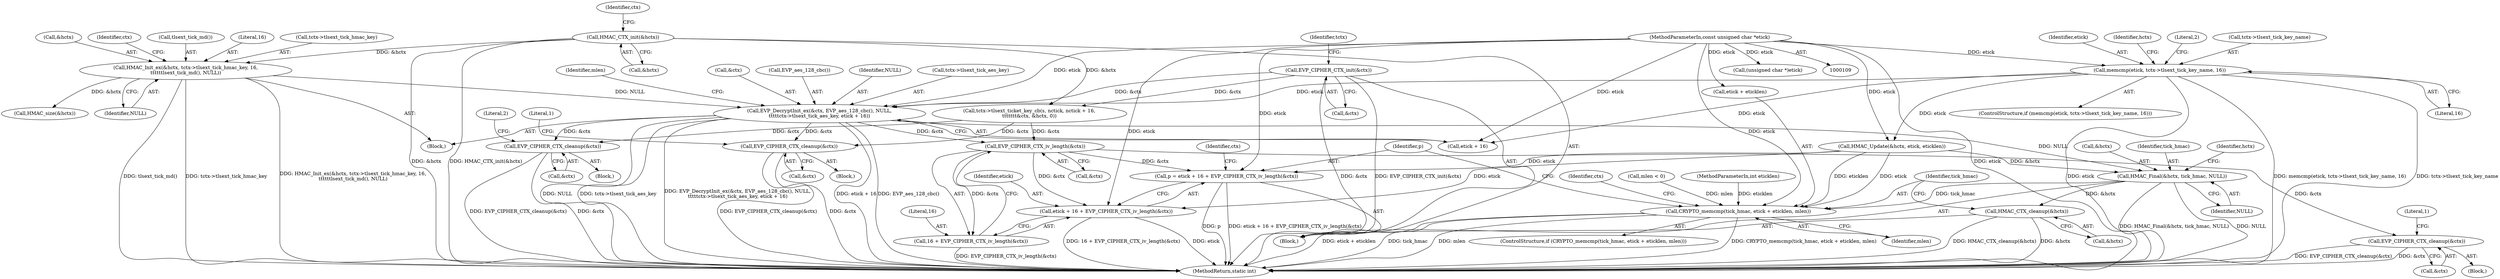 digraph "0_openssl_7fd4ce6a997be5f5c9e744ac527725c2850de203@API" {
"1000212" [label="(Call,EVP_DecryptInit_ex(&ctx, EVP_aes_128_cbc(), NULL,\n\t\t\t\ttctx->tlsext_tick_aes_key, etick + 16))"];
"1000144" [label="(Call,EVP_CIPHER_CTX_init(&ctx))"];
"1000203" [label="(Call,HMAC_Init_ex(&hctx, tctx->tlsext_tick_hmac_key, 16,\n\t\t\t\t\ttlsext_tick_md(), NULL))"];
"1000141" [label="(Call,HMAC_CTX_init(&hctx))"];
"1000195" [label="(Call,memcmp(etick, tctx->tlsext_tick_key_name, 16))"];
"1000111" [label="(MethodParameterIn,const unsigned char *etick)"];
"1000233" [label="(Call,EVP_CIPHER_CTX_cleanup(&ctx))"];
"1000247" [label="(Call,HMAC_Final(&hctx, tick_hmac, NULL))"];
"1000252" [label="(Call,HMAC_CTX_cleanup(&hctx))"];
"1000256" [label="(Call,CRYPTO_memcmp(tick_hmac, etick + eticklen, mlen))"];
"1000263" [label="(Call,EVP_CIPHER_CTX_cleanup(&ctx))"];
"1000274" [label="(Call,EVP_CIPHER_CTX_iv_length(&ctx))"];
"1000268" [label="(Call,p = etick + 16 + EVP_CIPHER_CTX_iv_length(&ctx))"];
"1000270" [label="(Call,etick + 16 + EVP_CIPHER_CTX_iv_length(&ctx))"];
"1000272" [label="(Call,16 + EVP_CIPHER_CTX_iv_length(&ctx))"];
"1000278" [label="(Call,EVP_CIPHER_CTX_cleanup(&ctx))"];
"1000268" [label="(Call,p = etick + 16 + EVP_CIPHER_CTX_iv_length(&ctx))"];
"1000270" [label="(Call,etick + 16 + EVP_CIPHER_CTX_iv_length(&ctx))"];
"1000256" [label="(Call,CRYPTO_memcmp(tick_hmac, etick + eticklen, mlen))"];
"1000146" [label="(Identifier,ctx)"];
"1000203" [label="(Call,HMAC_Init_ex(&hctx, tctx->tlsext_tick_hmac_key, 16,\n\t\t\t\t\ttlsext_tick_md(), NULL))"];
"1000145" [label="(Call,&ctx)"];
"1000242" [label="(Call,HMAC_Update(&hctx, etick, eticklen))"];
"1000283" [label="(Literal,1)"];
"1000277" [label="(Block,)"];
"1000142" [label="(Call,&hctx)"];
"1000232" [label="(Block,)"];
"1000209" [label="(Literal,16)"];
"1000193" [label="(Block,)"];
"1000278" [label="(Call,EVP_CIPHER_CTX_cleanup(&ctx))"];
"1000212" [label="(Call,EVP_DecryptInit_ex(&ctx, EVP_aes_128_cbc(), NULL,\n\t\t\t\ttctx->tlsext_tick_aes_key, etick + 16))"];
"1000161" [label="(Call,tctx->tlsext_ticket_key_cb(s, nctick, nctick + 16,\n\t\t\t\t\t\t\t&ctx, &hctx, 0))"];
"1000224" [label="(Identifier,mlen)"];
"1000265" [label="(Identifier,ctx)"];
"1000233" [label="(Call,EVP_CIPHER_CTX_cleanup(&ctx))"];
"1000257" [label="(Identifier,tick_hmac)"];
"1000258" [label="(Call,etick + eticklen)"];
"1000234" [label="(Call,&ctx)"];
"1000155" [label="(Call,(unsigned char *)etick)"];
"1000206" [label="(Call,tctx->tlsext_tick_hmac_key)"];
"1000247" [label="(Call,HMAC_Final(&hctx, tick_hmac, NULL))"];
"1000197" [label="(Call,tctx->tlsext_tick_key_name)"];
"1000248" [label="(Call,&hctx)"];
"1000204" [label="(Call,&hctx)"];
"1000250" [label="(Identifier,tick_hmac)"];
"1000144" [label="(Call,EVP_CIPHER_CTX_init(&ctx))"];
"1000269" [label="(Identifier,p)"];
"1000271" [label="(Identifier,etick)"];
"1000275" [label="(Call,&ctx)"];
"1000273" [label="(Literal,16)"];
"1000261" [label="(Identifier,mlen)"];
"1000116" [label="(Block,)"];
"1000194" [label="(ControlStructure,if (memcmp(etick, tctx->tlsext_tick_key_name, 16)))"];
"1000253" [label="(Call,&hctx)"];
"1000359" [label="(MethodReturn,static int)"];
"1000111" [label="(MethodParameterIn,const unsigned char *etick)"];
"1000214" [label="(Identifier,ctx)"];
"1000252" [label="(Call,HMAC_CTX_cleanup(&hctx))"];
"1000195" [label="(Call,memcmp(etick, tctx->tlsext_tick_key_name, 16))"];
"1000255" [label="(ControlStructure,if (CRYPTO_memcmp(tick_hmac, etick + eticklen, mlen)))"];
"1000196" [label="(Identifier,etick)"];
"1000220" [label="(Call,etick + 16)"];
"1000263" [label="(Call,EVP_CIPHER_CTX_cleanup(&ctx))"];
"1000225" [label="(Call,HMAC_size(&hctx))"];
"1000229" [label="(Call,mlen < 0)"];
"1000254" [label="(Identifier,hctx)"];
"1000112" [label="(MethodParameterIn,int eticklen)"];
"1000267" [label="(Literal,2)"];
"1000211" [label="(Identifier,NULL)"];
"1000274" [label="(Call,EVP_CIPHER_CTX_iv_length(&ctx))"];
"1000238" [label="(Literal,1)"];
"1000213" [label="(Call,&ctx)"];
"1000215" [label="(Call,EVP_aes_128_cbc())"];
"1000149" [label="(Identifier,tctx)"];
"1000251" [label="(Identifier,NULL)"];
"1000216" [label="(Identifier,NULL)"];
"1000205" [label="(Identifier,hctx)"];
"1000141" [label="(Call,HMAC_CTX_init(&hctx))"];
"1000264" [label="(Call,&ctx)"];
"1000272" [label="(Call,16 + EVP_CIPHER_CTX_iv_length(&ctx))"];
"1000202" [label="(Literal,2)"];
"1000280" [label="(Identifier,ctx)"];
"1000279" [label="(Call,&ctx)"];
"1000200" [label="(Literal,16)"];
"1000262" [label="(Block,)"];
"1000210" [label="(Call,tlsext_tick_md())"];
"1000217" [label="(Call,tctx->tlsext_tick_aes_key)"];
"1000212" -> "1000193"  [label="AST: "];
"1000212" -> "1000220"  [label="CFG: "];
"1000213" -> "1000212"  [label="AST: "];
"1000215" -> "1000212"  [label="AST: "];
"1000216" -> "1000212"  [label="AST: "];
"1000217" -> "1000212"  [label="AST: "];
"1000220" -> "1000212"  [label="AST: "];
"1000224" -> "1000212"  [label="CFG: "];
"1000212" -> "1000359"  [label="DDG: NULL"];
"1000212" -> "1000359"  [label="DDG: tctx->tlsext_tick_aes_key"];
"1000212" -> "1000359"  [label="DDG: EVP_DecryptInit_ex(&ctx, EVP_aes_128_cbc(), NULL,\n\t\t\t\ttctx->tlsext_tick_aes_key, etick + 16)"];
"1000212" -> "1000359"  [label="DDG: etick + 16"];
"1000212" -> "1000359"  [label="DDG: EVP_aes_128_cbc()"];
"1000144" -> "1000212"  [label="DDG: &ctx"];
"1000203" -> "1000212"  [label="DDG: NULL"];
"1000195" -> "1000212"  [label="DDG: etick"];
"1000111" -> "1000212"  [label="DDG: etick"];
"1000212" -> "1000233"  [label="DDG: &ctx"];
"1000212" -> "1000247"  [label="DDG: NULL"];
"1000212" -> "1000263"  [label="DDG: &ctx"];
"1000212" -> "1000274"  [label="DDG: &ctx"];
"1000144" -> "1000116"  [label="AST: "];
"1000144" -> "1000145"  [label="CFG: "];
"1000145" -> "1000144"  [label="AST: "];
"1000149" -> "1000144"  [label="CFG: "];
"1000144" -> "1000359"  [label="DDG: EVP_CIPHER_CTX_init(&ctx)"];
"1000144" -> "1000359"  [label="DDG: &ctx"];
"1000144" -> "1000161"  [label="DDG: &ctx"];
"1000203" -> "1000193"  [label="AST: "];
"1000203" -> "1000211"  [label="CFG: "];
"1000204" -> "1000203"  [label="AST: "];
"1000206" -> "1000203"  [label="AST: "];
"1000209" -> "1000203"  [label="AST: "];
"1000210" -> "1000203"  [label="AST: "];
"1000211" -> "1000203"  [label="AST: "];
"1000214" -> "1000203"  [label="CFG: "];
"1000203" -> "1000359"  [label="DDG: tlsext_tick_md()"];
"1000203" -> "1000359"  [label="DDG: tctx->tlsext_tick_hmac_key"];
"1000203" -> "1000359"  [label="DDG: HMAC_Init_ex(&hctx, tctx->tlsext_tick_hmac_key, 16,\n\t\t\t\t\ttlsext_tick_md(), NULL)"];
"1000141" -> "1000203"  [label="DDG: &hctx"];
"1000203" -> "1000225"  [label="DDG: &hctx"];
"1000141" -> "1000116"  [label="AST: "];
"1000141" -> "1000142"  [label="CFG: "];
"1000142" -> "1000141"  [label="AST: "];
"1000146" -> "1000141"  [label="CFG: "];
"1000141" -> "1000359"  [label="DDG: &hctx"];
"1000141" -> "1000359"  [label="DDG: HMAC_CTX_init(&hctx)"];
"1000141" -> "1000161"  [label="DDG: &hctx"];
"1000195" -> "1000194"  [label="AST: "];
"1000195" -> "1000200"  [label="CFG: "];
"1000196" -> "1000195"  [label="AST: "];
"1000197" -> "1000195"  [label="AST: "];
"1000200" -> "1000195"  [label="AST: "];
"1000202" -> "1000195"  [label="CFG: "];
"1000205" -> "1000195"  [label="CFG: "];
"1000195" -> "1000359"  [label="DDG: memcmp(etick, tctx->tlsext_tick_key_name, 16)"];
"1000195" -> "1000359"  [label="DDG: tctx->tlsext_tick_key_name"];
"1000195" -> "1000359"  [label="DDG: etick"];
"1000111" -> "1000195"  [label="DDG: etick"];
"1000195" -> "1000220"  [label="DDG: etick"];
"1000195" -> "1000242"  [label="DDG: etick"];
"1000111" -> "1000109"  [label="AST: "];
"1000111" -> "1000359"  [label="DDG: etick"];
"1000111" -> "1000155"  [label="DDG: etick"];
"1000111" -> "1000220"  [label="DDG: etick"];
"1000111" -> "1000242"  [label="DDG: etick"];
"1000111" -> "1000256"  [label="DDG: etick"];
"1000111" -> "1000258"  [label="DDG: etick"];
"1000111" -> "1000268"  [label="DDG: etick"];
"1000111" -> "1000270"  [label="DDG: etick"];
"1000233" -> "1000232"  [label="AST: "];
"1000233" -> "1000234"  [label="CFG: "];
"1000234" -> "1000233"  [label="AST: "];
"1000238" -> "1000233"  [label="CFG: "];
"1000233" -> "1000359"  [label="DDG: EVP_CIPHER_CTX_cleanup(&ctx)"];
"1000233" -> "1000359"  [label="DDG: &ctx"];
"1000161" -> "1000233"  [label="DDG: &ctx"];
"1000247" -> "1000116"  [label="AST: "];
"1000247" -> "1000251"  [label="CFG: "];
"1000248" -> "1000247"  [label="AST: "];
"1000250" -> "1000247"  [label="AST: "];
"1000251" -> "1000247"  [label="AST: "];
"1000254" -> "1000247"  [label="CFG: "];
"1000247" -> "1000359"  [label="DDG: NULL"];
"1000247" -> "1000359"  [label="DDG: HMAC_Final(&hctx, tick_hmac, NULL)"];
"1000242" -> "1000247"  [label="DDG: &hctx"];
"1000247" -> "1000252"  [label="DDG: &hctx"];
"1000247" -> "1000256"  [label="DDG: tick_hmac"];
"1000252" -> "1000116"  [label="AST: "];
"1000252" -> "1000253"  [label="CFG: "];
"1000253" -> "1000252"  [label="AST: "];
"1000257" -> "1000252"  [label="CFG: "];
"1000252" -> "1000359"  [label="DDG: &hctx"];
"1000252" -> "1000359"  [label="DDG: HMAC_CTX_cleanup(&hctx)"];
"1000256" -> "1000255"  [label="AST: "];
"1000256" -> "1000261"  [label="CFG: "];
"1000257" -> "1000256"  [label="AST: "];
"1000258" -> "1000256"  [label="AST: "];
"1000261" -> "1000256"  [label="AST: "];
"1000265" -> "1000256"  [label="CFG: "];
"1000269" -> "1000256"  [label="CFG: "];
"1000256" -> "1000359"  [label="DDG: etick + eticklen"];
"1000256" -> "1000359"  [label="DDG: tick_hmac"];
"1000256" -> "1000359"  [label="DDG: mlen"];
"1000256" -> "1000359"  [label="DDG: CRYPTO_memcmp(tick_hmac, etick + eticklen, mlen)"];
"1000242" -> "1000256"  [label="DDG: etick"];
"1000242" -> "1000256"  [label="DDG: eticklen"];
"1000112" -> "1000256"  [label="DDG: eticklen"];
"1000229" -> "1000256"  [label="DDG: mlen"];
"1000263" -> "1000262"  [label="AST: "];
"1000263" -> "1000264"  [label="CFG: "];
"1000264" -> "1000263"  [label="AST: "];
"1000267" -> "1000263"  [label="CFG: "];
"1000263" -> "1000359"  [label="DDG: EVP_CIPHER_CTX_cleanup(&ctx)"];
"1000263" -> "1000359"  [label="DDG: &ctx"];
"1000161" -> "1000263"  [label="DDG: &ctx"];
"1000274" -> "1000272"  [label="AST: "];
"1000274" -> "1000275"  [label="CFG: "];
"1000275" -> "1000274"  [label="AST: "];
"1000272" -> "1000274"  [label="CFG: "];
"1000274" -> "1000268"  [label="DDG: &ctx"];
"1000274" -> "1000270"  [label="DDG: &ctx"];
"1000274" -> "1000272"  [label="DDG: &ctx"];
"1000161" -> "1000274"  [label="DDG: &ctx"];
"1000274" -> "1000278"  [label="DDG: &ctx"];
"1000268" -> "1000116"  [label="AST: "];
"1000268" -> "1000270"  [label="CFG: "];
"1000269" -> "1000268"  [label="AST: "];
"1000270" -> "1000268"  [label="AST: "];
"1000280" -> "1000268"  [label="CFG: "];
"1000268" -> "1000359"  [label="DDG: p"];
"1000268" -> "1000359"  [label="DDG: etick + 16 + EVP_CIPHER_CTX_iv_length(&ctx)"];
"1000242" -> "1000268"  [label="DDG: etick"];
"1000270" -> "1000272"  [label="CFG: "];
"1000271" -> "1000270"  [label="AST: "];
"1000272" -> "1000270"  [label="AST: "];
"1000270" -> "1000359"  [label="DDG: 16 + EVP_CIPHER_CTX_iv_length(&ctx)"];
"1000270" -> "1000359"  [label="DDG: etick"];
"1000242" -> "1000270"  [label="DDG: etick"];
"1000273" -> "1000272"  [label="AST: "];
"1000272" -> "1000359"  [label="DDG: EVP_CIPHER_CTX_iv_length(&ctx)"];
"1000278" -> "1000277"  [label="AST: "];
"1000278" -> "1000279"  [label="CFG: "];
"1000279" -> "1000278"  [label="AST: "];
"1000283" -> "1000278"  [label="CFG: "];
"1000278" -> "1000359"  [label="DDG: EVP_CIPHER_CTX_cleanup(&ctx)"];
"1000278" -> "1000359"  [label="DDG: &ctx"];
}
